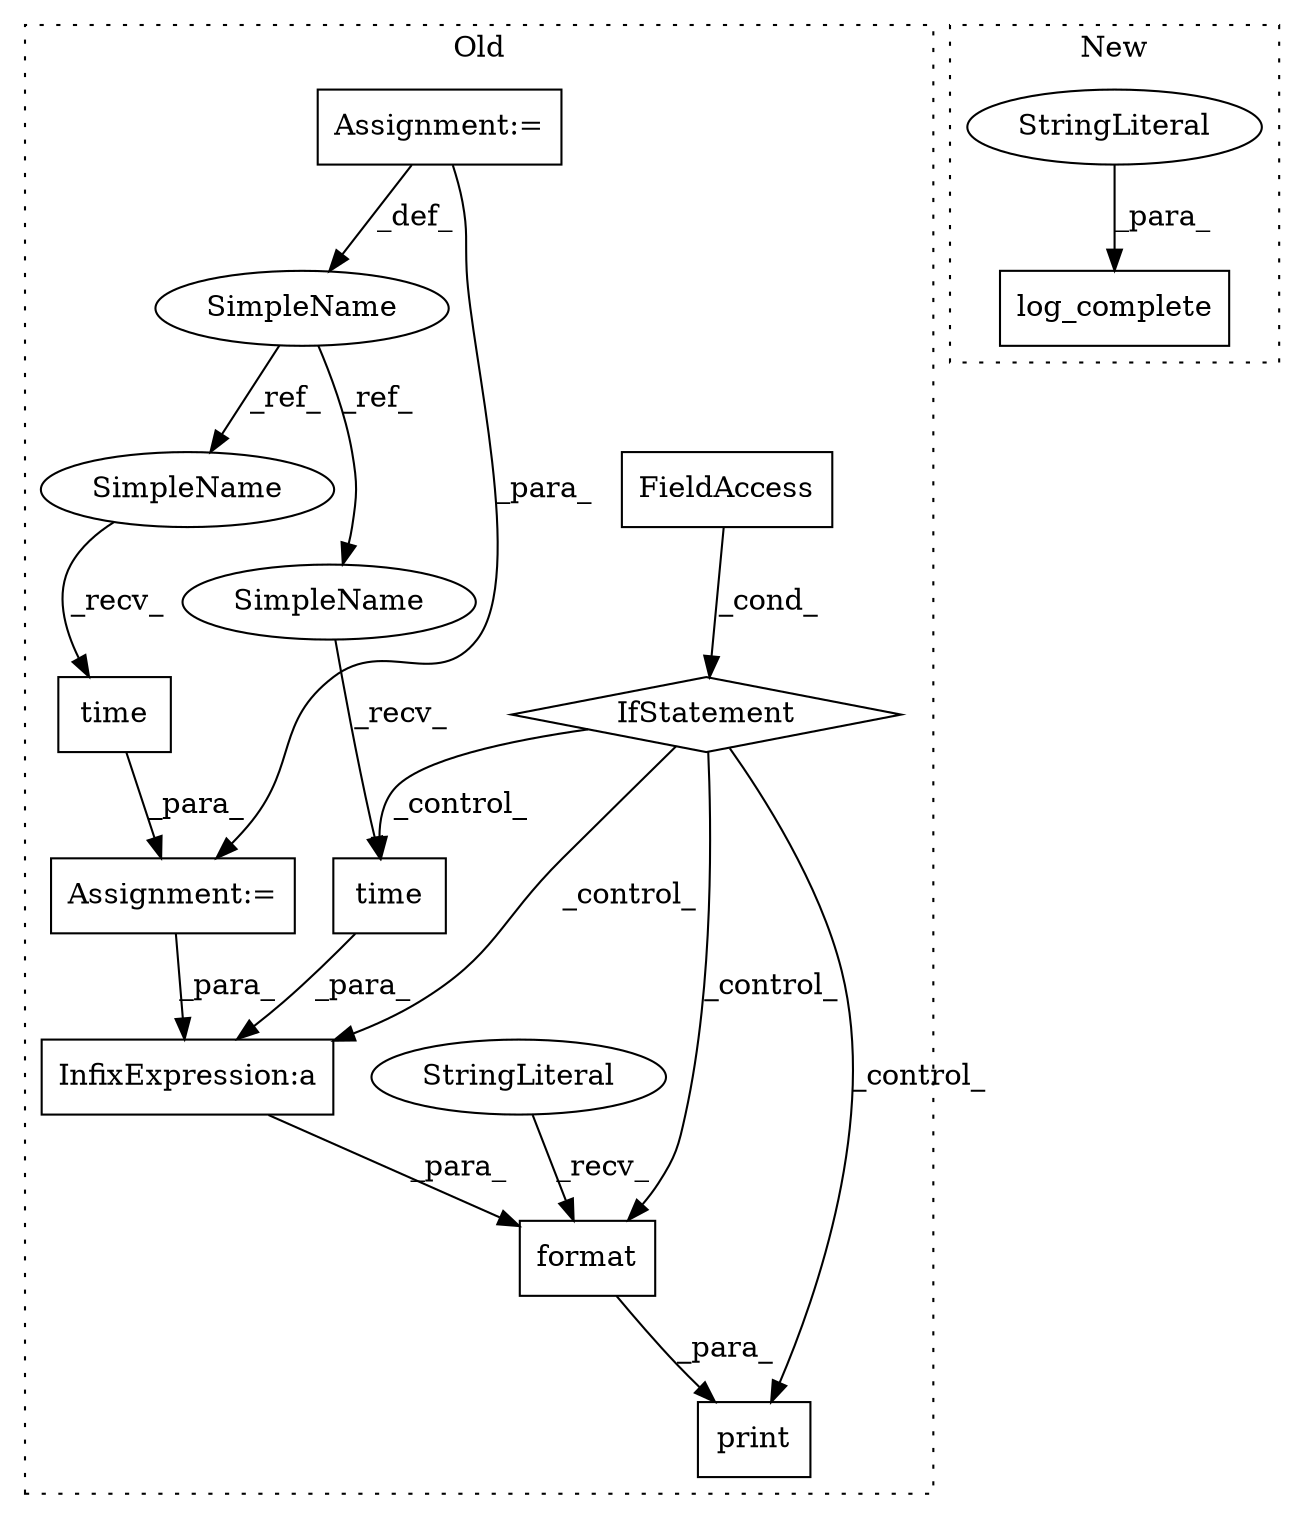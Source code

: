 digraph G {
subgraph cluster0 {
1 [label="print" a="32" s="10471,10554" l="6,1" shape="box"];
3 [label="InfixExpression:a" a="27" s="10547" l="3" shape="box"];
4 [label="FieldAccess" a="22" s="10449" l="12" shape="box"];
5 [label="format" a="32" s="10529,10553" l="7,1" shape="box"];
6 [label="IfStatement" a="25" s="10445,10461" l="4,2" shape="diamond"];
7 [label="time" a="32" s="9914" l="6" shape="box"];
8 [label="SimpleName" a="42" s="9861" l="4" shape="ellipse"];
9 [label="time" a="32" s="10541" l="6" shape="box"];
10 [label="Assignment:=" a="7" s="9861" l="4" shape="box"];
11 [label="Assignment:=" a="7" s="9908" l="1" shape="box"];
13 [label="StringLiteral" a="45" s="10477" l="51" shape="ellipse"];
14 [label="SimpleName" a="42" s="10536" l="4" shape="ellipse"];
15 [label="SimpleName" a="42" s="9909" l="4" shape="ellipse"];
label = "Old";
style="dotted";
}
subgraph cluster1 {
2 [label="log_complete" a="32" s="10983,11017" l="13,1" shape="box"];
12 [label="StringLiteral" a="45" s="10996" l="21" shape="ellipse"];
label = "New";
style="dotted";
}
3 -> 5 [label="_para_"];
4 -> 6 [label="_cond_"];
5 -> 1 [label="_para_"];
6 -> 5 [label="_control_"];
6 -> 9 [label="_control_"];
6 -> 3 [label="_control_"];
6 -> 1 [label="_control_"];
7 -> 11 [label="_para_"];
8 -> 15 [label="_ref_"];
8 -> 14 [label="_ref_"];
9 -> 3 [label="_para_"];
10 -> 8 [label="_def_"];
10 -> 11 [label="_para_"];
11 -> 3 [label="_para_"];
12 -> 2 [label="_para_"];
13 -> 5 [label="_recv_"];
14 -> 9 [label="_recv_"];
15 -> 7 [label="_recv_"];
}